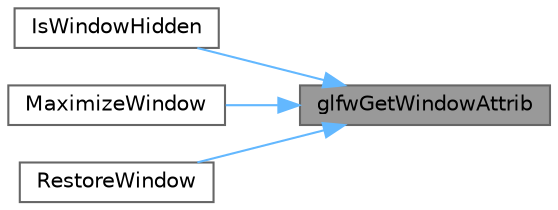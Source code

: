 digraph "glfwGetWindowAttrib"
{
 // LATEX_PDF_SIZE
  bgcolor="transparent";
  edge [fontname=Helvetica,fontsize=10,labelfontname=Helvetica,labelfontsize=10];
  node [fontname=Helvetica,fontsize=10,shape=box,height=0.2,width=0.4];
  rankdir="RL";
  Node1 [id="Node000001",label="glfwGetWindowAttrib",height=0.2,width=0.4,color="gray40", fillcolor="grey60", style="filled", fontcolor="black",tooltip="Returns an attribute of the specified window."];
  Node1 -> Node2 [id="edge7_Node000001_Node000002",dir="back",color="steelblue1",style="solid",tooltip=" "];
  Node2 [id="Node000002",label="IsWindowHidden",height=0.2,width=0.4,color="grey40", fillcolor="white", style="filled",URL="$_old_2_classes_2lib_2rcore_8c.html#ad479c0dde3556dcc33c8c87314dad586",tooltip=" "];
  Node1 -> Node3 [id="edge8_Node000001_Node000003",dir="back",color="steelblue1",style="solid",tooltip=" "];
  Node3 [id="Node000003",label="MaximizeWindow",height=0.2,width=0.4,color="grey40", fillcolor="white", style="filled",URL="$_old_2_classes_2lib_2rcore_8c.html#a21e95a2b075d77e9945b83b03657e8df",tooltip=" "];
  Node1 -> Node4 [id="edge9_Node000001_Node000004",dir="back",color="steelblue1",style="solid",tooltip=" "];
  Node4 [id="Node000004",label="RestoreWindow",height=0.2,width=0.4,color="grey40", fillcolor="white", style="filled",URL="$_old_2_classes_2lib_2rcore_8c.html#a978cde6ea56eb9194498b4288ccb3f97",tooltip=" "];
}
